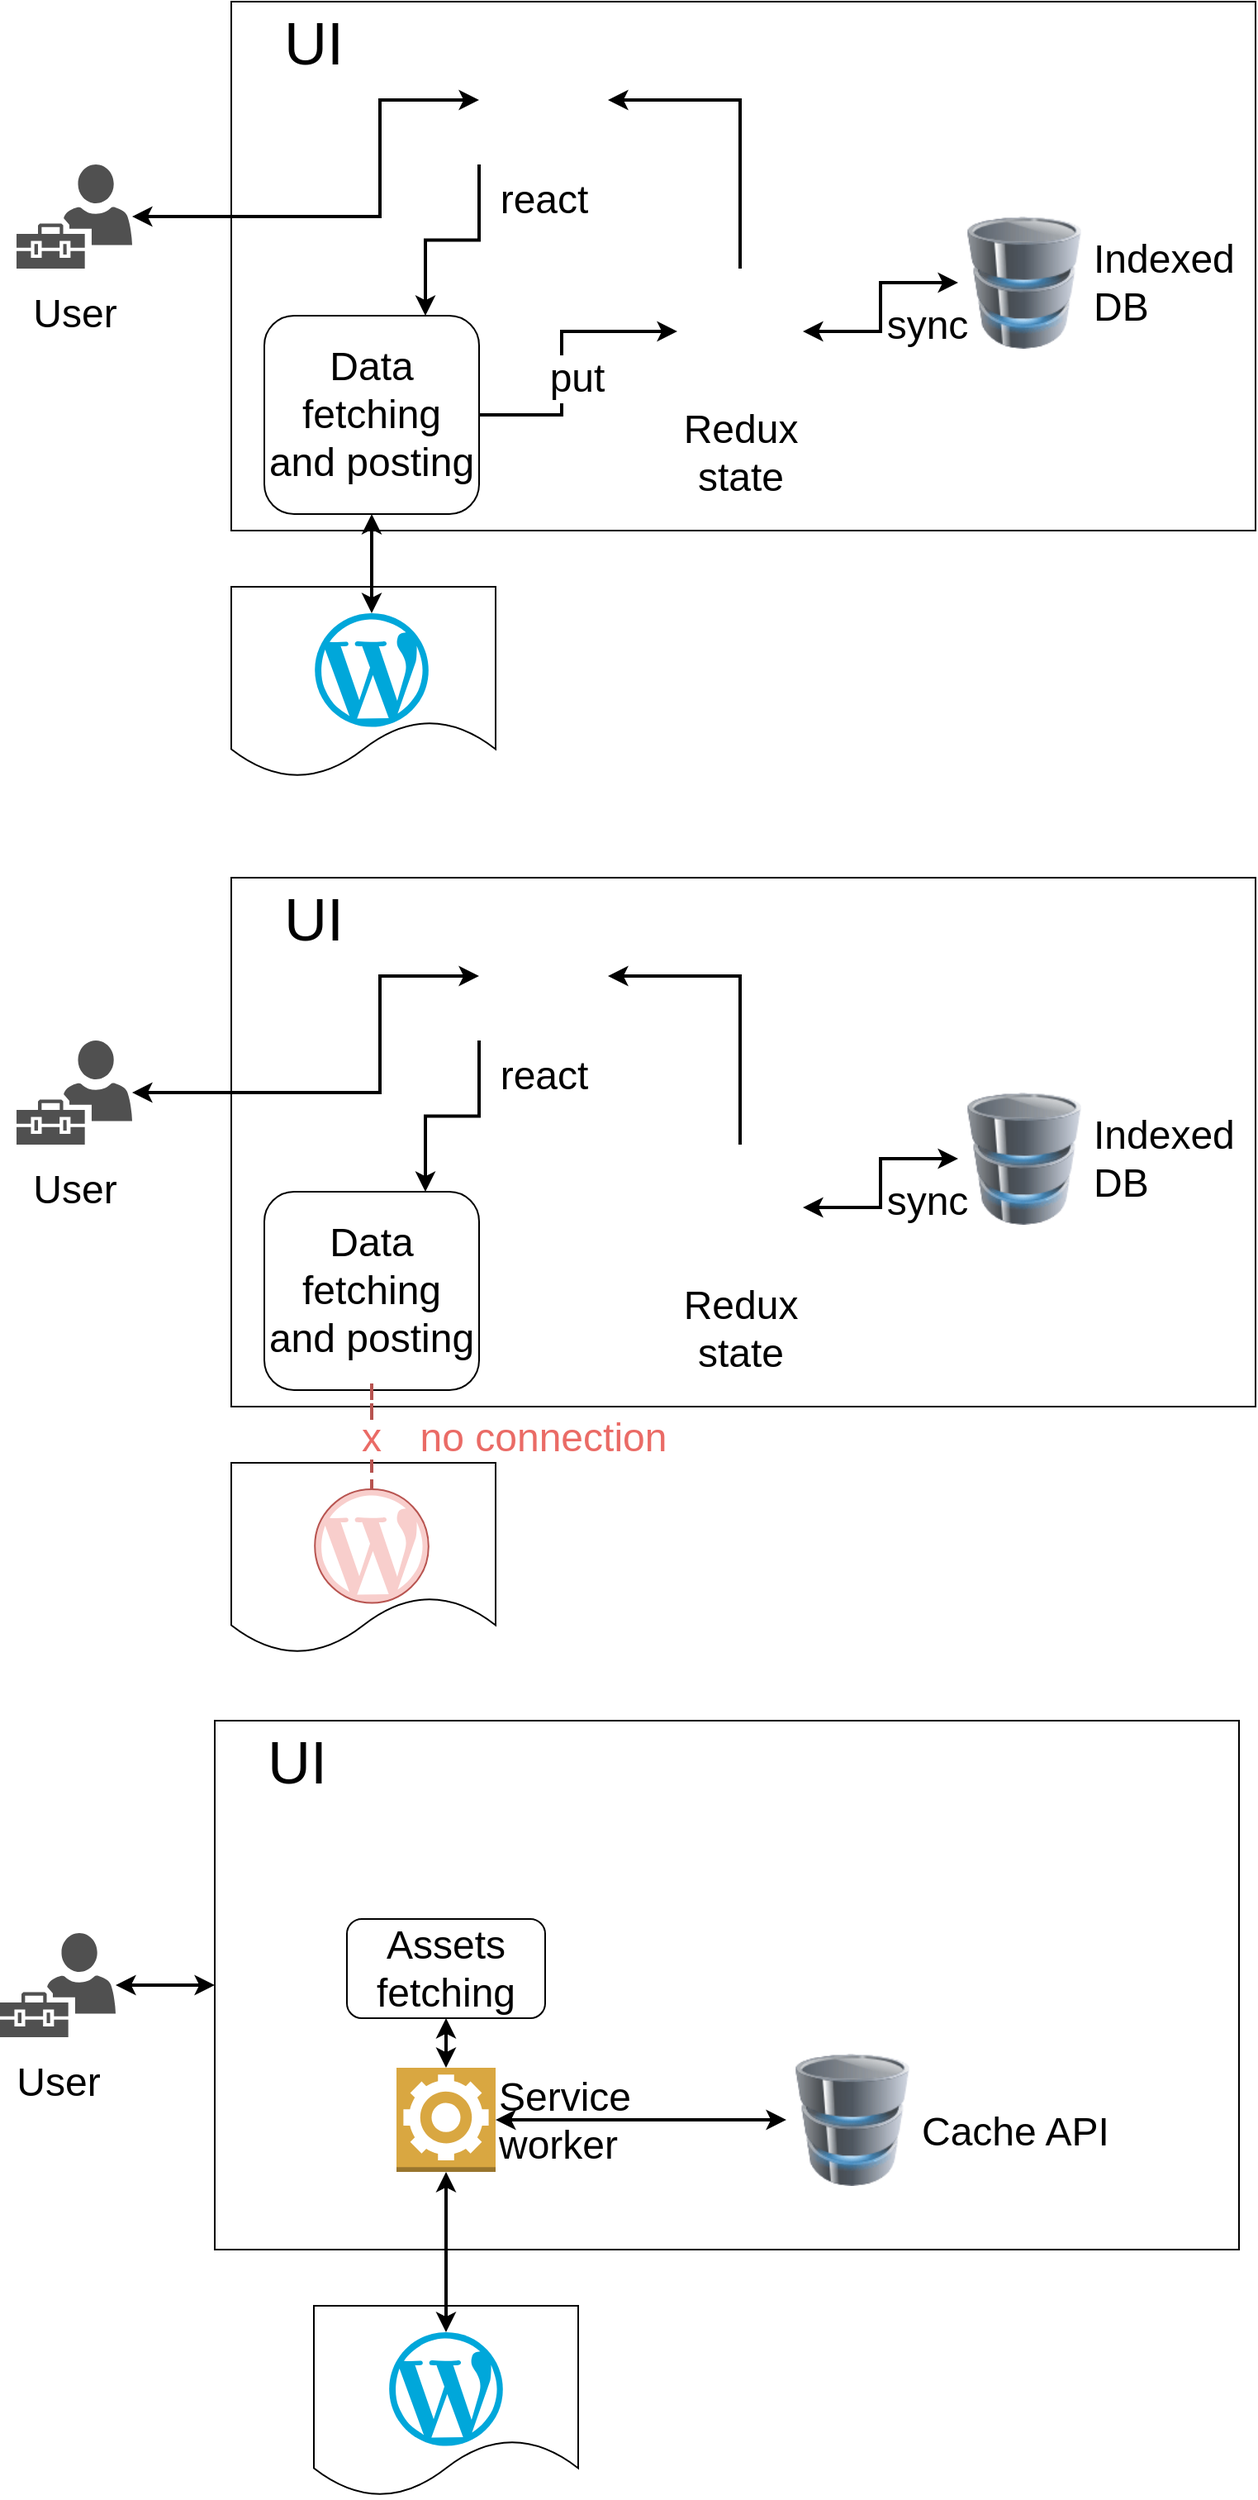 <mxfile version="20.2.3" type="github">
  <diagram id="OkX3KcsTpLMw8p_l1P4A" name="Page-1">
    <mxGraphModel dx="1374" dy="759" grid="1" gridSize="10" guides="1" tooltips="1" connect="1" arrows="1" fold="1" page="1" pageScale="1" pageWidth="850" pageHeight="1100" math="0" shadow="0">
      <root>
        <mxCell id="0" />
        <mxCell id="1" parent="0" />
        <mxCell id="UPDO5P5rNtbZPPXbk3UU-26" value="" style="shape=document;whiteSpace=wrap;html=1;boundedLbl=1;fontSize=24;" vertex="1" parent="1">
          <mxGeometry x="180" y="434" width="160" height="115.6" as="geometry" />
        </mxCell>
        <mxCell id="UPDO5P5rNtbZPPXbk3UU-2" value="" style="rounded=0;whiteSpace=wrap;html=1;fontSize=30;" vertex="1" parent="1">
          <mxGeometry x="180" y="80" width="620" height="320" as="geometry" />
        </mxCell>
        <mxCell id="UPDO5P5rNtbZPPXbk3UU-6" value="&lt;div style=&quot;font-size: 24px;&quot;&gt;Indexed&lt;/div&gt;&lt;div style=&quot;font-size: 24px;&quot;&gt;&lt;font style=&quot;font-size: 24px;&quot;&gt;DB&lt;/font&gt;&lt;/div&gt;" style="image;html=1;image=img/lib/clip_art/computers/Database_128x128.png;fontSize=40;labelPosition=right;verticalLabelPosition=middle;align=left;verticalAlign=middle;" vertex="1" parent="1">
          <mxGeometry x="620" y="210" width="80" height="80" as="geometry" />
        </mxCell>
        <mxCell id="UPDO5P5rNtbZPPXbk3UU-9" style="edgeStyle=orthogonalEdgeStyle;rounded=0;orthogonalLoop=1;jettySize=auto;html=1;fontSize=30;endArrow=classic;endFill=1;strokeWidth=2;entryX=0;entryY=0.5;entryDx=0;entryDy=0;startArrow=classic;startFill=1;" edge="1" parent="1" source="UPDO5P5rNtbZPPXbk3UU-10" target="UPDO5P5rNtbZPPXbk3UU-22">
          <mxGeometry relative="1" as="geometry">
            <mxPoint x="180" y="210" as="targetPoint" />
            <Array as="points">
              <mxPoint x="270" y="210" />
              <mxPoint x="270" y="140" />
            </Array>
          </mxGeometry>
        </mxCell>
        <mxCell id="UPDO5P5rNtbZPPXbk3UU-10" value="&lt;font style=&quot;font-size: 24px;&quot;&gt;User&lt;/font&gt;" style="sketch=0;pointerEvents=1;shadow=0;dashed=0;html=1;strokeColor=none;labelPosition=center;verticalLabelPosition=bottom;verticalAlign=top;align=center;fillColor=#505050;shape=mxgraph.mscae.intune.user_management;fontSize=30;" vertex="1" parent="1">
          <mxGeometry x="50" y="178.5" width="70" height="63" as="geometry" />
        </mxCell>
        <mxCell id="UPDO5P5rNtbZPPXbk3UU-12" value="&lt;font style=&quot;font-size: 36px;&quot;&gt;UI&lt;/font&gt;" style="text;html=1;strokeColor=none;fillColor=none;align=center;verticalAlign=middle;whiteSpace=wrap;rounded=0;fontSize=24;" vertex="1" parent="1">
          <mxGeometry x="200" y="90" width="60" height="30" as="geometry" />
        </mxCell>
        <mxCell id="UPDO5P5rNtbZPPXbk3UU-15" style="edgeStyle=orthogonalEdgeStyle;rounded=0;orthogonalLoop=1;jettySize=auto;html=1;entryX=0;entryY=0.5;entryDx=0;entryDy=0;startArrow=classic;startFill=1;strokeWidth=2;" edge="1" parent="1" source="UPDO5P5rNtbZPPXbk3UU-14" target="UPDO5P5rNtbZPPXbk3UU-6">
          <mxGeometry relative="1" as="geometry" />
        </mxCell>
        <mxCell id="UPDO5P5rNtbZPPXbk3UU-20" value="sync" style="edgeLabel;html=1;align=center;verticalAlign=middle;resizable=0;points=[];fontSize=24;" vertex="1" connectable="0" parent="UPDO5P5rNtbZPPXbk3UU-15">
          <mxGeometry x="-0.171" relative="1" as="geometry">
            <mxPoint x="28" as="offset" />
          </mxGeometry>
        </mxCell>
        <mxCell id="UPDO5P5rNtbZPPXbk3UU-23" style="edgeStyle=orthogonalEdgeStyle;rounded=0;orthogonalLoop=1;jettySize=auto;html=1;entryX=1;entryY=0.5;entryDx=0;entryDy=0;fontSize=24;startArrow=none;startFill=0;strokeWidth=2;exitX=0.5;exitY=0;exitDx=0;exitDy=0;" edge="1" parent="1" source="UPDO5P5rNtbZPPXbk3UU-14" target="UPDO5P5rNtbZPPXbk3UU-22">
          <mxGeometry relative="1" as="geometry">
            <Array as="points">
              <mxPoint x="488" y="140" />
            </Array>
          </mxGeometry>
        </mxCell>
        <mxCell id="UPDO5P5rNtbZPPXbk3UU-14" value="&lt;font style=&quot;font-size: 24px;&quot;&gt;Redux&lt;br&gt; state&lt;/font&gt;" style="shape=image;html=1;verticalAlign=top;verticalLabelPosition=bottom;labelBackgroundColor=#ffffff;imageAspect=0;aspect=fixed;image=https://cdn2.iconfinder.com/data/icons/boxicons-logos/24/bxl-redux-128.png" vertex="1" parent="1">
          <mxGeometry x="450" y="241.5" width="76" height="76" as="geometry" />
        </mxCell>
        <mxCell id="UPDO5P5rNtbZPPXbk3UU-17" style="edgeStyle=orthogonalEdgeStyle;rounded=0;orthogonalLoop=1;jettySize=auto;html=1;fontSize=24;startArrow=none;startFill=0;entryX=0;entryY=0.5;entryDx=0;entryDy=0;strokeWidth=2;exitX=1;exitY=0.5;exitDx=0;exitDy=0;" edge="1" parent="1" source="UPDO5P5rNtbZPPXbk3UU-16" target="UPDO5P5rNtbZPPXbk3UU-14">
          <mxGeometry relative="1" as="geometry">
            <mxPoint x="420" y="256.5" as="targetPoint" />
            <Array as="points">
              <mxPoint x="380" y="330" />
              <mxPoint x="380" y="280" />
            </Array>
          </mxGeometry>
        </mxCell>
        <mxCell id="UPDO5P5rNtbZPPXbk3UU-21" value="put" style="edgeLabel;html=1;align=center;verticalAlign=middle;resizable=0;points=[];fontSize=24;" vertex="1" connectable="0" parent="UPDO5P5rNtbZPPXbk3UU-17">
          <mxGeometry x="-0.152" y="-2" relative="1" as="geometry">
            <mxPoint x="7" as="offset" />
          </mxGeometry>
        </mxCell>
        <mxCell id="UPDO5P5rNtbZPPXbk3UU-19" style="edgeStyle=orthogonalEdgeStyle;rounded=0;orthogonalLoop=1;jettySize=auto;html=1;fontSize=24;startArrow=classic;startFill=1;strokeWidth=2;" edge="1" parent="1" source="UPDO5P5rNtbZPPXbk3UU-16" target="UPDO5P5rNtbZPPXbk3UU-18">
          <mxGeometry relative="1" as="geometry" />
        </mxCell>
        <mxCell id="UPDO5P5rNtbZPPXbk3UU-16" value="&lt;font style=&quot;font-size: 24px;&quot;&gt;Data fetching&lt;br&gt;and posting&lt;br&gt;&lt;/font&gt;" style="rounded=1;whiteSpace=wrap;html=1;" vertex="1" parent="1">
          <mxGeometry x="200" y="270" width="130" height="120" as="geometry" />
        </mxCell>
        <mxCell id="UPDO5P5rNtbZPPXbk3UU-18" value="" style="dashed=0;outlineConnect=0;html=1;align=center;labelPosition=center;verticalLabelPosition=bottom;verticalAlign=top;shape=mxgraph.weblogos.wordpress_2;fillColor=#00A7DA;strokeColor=none;fontSize=24;" vertex="1" parent="1">
          <mxGeometry x="230.6" y="450" width="68.8" height="68.8" as="geometry" />
        </mxCell>
        <mxCell id="UPDO5P5rNtbZPPXbk3UU-25" style="edgeStyle=orthogonalEdgeStyle;rounded=0;orthogonalLoop=1;jettySize=auto;html=1;entryX=0.75;entryY=0;entryDx=0;entryDy=0;fontSize=24;startArrow=none;startFill=0;strokeWidth=2;exitX=0;exitY=1;exitDx=0;exitDy=0;" edge="1" parent="1" source="UPDO5P5rNtbZPPXbk3UU-22" target="UPDO5P5rNtbZPPXbk3UU-16">
          <mxGeometry relative="1" as="geometry" />
        </mxCell>
        <mxCell id="UPDO5P5rNtbZPPXbk3UU-22" value="react" style="shape=image;html=1;verticalAlign=top;verticalLabelPosition=bottom;labelBackgroundColor=#ffffff;imageAspect=0;aspect=fixed;image=https://cdn1.iconfinder.com/data/icons/unicons-line-vol-5/24/react-128.png;fontSize=24;" vertex="1" parent="1">
          <mxGeometry x="330" y="100.5" width="78" height="78" as="geometry" />
        </mxCell>
        <mxCell id="UPDO5P5rNtbZPPXbk3UU-27" value="" style="shape=document;whiteSpace=wrap;html=1;boundedLbl=1;fontSize=24;" vertex="1" parent="1">
          <mxGeometry x="230" y="1474" width="160" height="115.6" as="geometry" />
        </mxCell>
        <mxCell id="UPDO5P5rNtbZPPXbk3UU-28" value="" style="rounded=0;whiteSpace=wrap;html=1;fontSize=30;" vertex="1" parent="1">
          <mxGeometry x="170" y="1120" width="620" height="320" as="geometry" />
        </mxCell>
        <mxCell id="UPDO5P5rNtbZPPXbk3UU-29" value="&lt;font style=&quot;font-size: 24px;&quot;&gt;Cache API&lt;/font&gt;" style="image;html=1;image=img/lib/clip_art/computers/Database_128x128.png;fontSize=40;labelPosition=right;verticalLabelPosition=middle;align=left;verticalAlign=middle;" vertex="1" parent="1">
          <mxGeometry x="516" y="1321.5" width="80" height="80" as="geometry" />
        </mxCell>
        <mxCell id="UPDO5P5rNtbZPPXbk3UU-49" style="edgeStyle=orthogonalEdgeStyle;rounded=0;orthogonalLoop=1;jettySize=auto;html=1;entryX=0;entryY=0.5;entryDx=0;entryDy=0;fontSize=24;startArrow=classic;startFill=1;strokeWidth=2;" edge="1" parent="1" source="UPDO5P5rNtbZPPXbk3UU-31" target="UPDO5P5rNtbZPPXbk3UU-28">
          <mxGeometry relative="1" as="geometry" />
        </mxCell>
        <mxCell id="UPDO5P5rNtbZPPXbk3UU-31" value="&lt;font style=&quot;font-size: 24px;&quot;&gt;User&lt;/font&gt;" style="sketch=0;pointerEvents=1;shadow=0;dashed=0;html=1;strokeColor=none;labelPosition=center;verticalLabelPosition=bottom;verticalAlign=top;align=center;fillColor=#505050;shape=mxgraph.mscae.intune.user_management;fontSize=30;" vertex="1" parent="1">
          <mxGeometry x="40" y="1248.5" width="70" height="63" as="geometry" />
        </mxCell>
        <mxCell id="UPDO5P5rNtbZPPXbk3UU-32" value="&lt;font style=&quot;font-size: 36px;&quot;&gt;UI&lt;/font&gt;" style="text;html=1;strokeColor=none;fillColor=none;align=center;verticalAlign=middle;whiteSpace=wrap;rounded=0;fontSize=24;" vertex="1" parent="1">
          <mxGeometry x="190" y="1130" width="60" height="30" as="geometry" />
        </mxCell>
        <mxCell id="UPDO5P5rNtbZPPXbk3UU-37" style="edgeStyle=orthogonalEdgeStyle;rounded=0;orthogonalLoop=1;jettySize=auto;html=1;fontSize=24;startArrow=classic;startFill=1;strokeWidth=2;exitX=1;exitY=0.5;exitDx=0;exitDy=0;entryX=0;entryY=0.5;entryDx=0;entryDy=0;exitPerimeter=0;" edge="1" parent="1" source="UPDO5P5rNtbZPPXbk3UU-47" target="UPDO5P5rNtbZPPXbk3UU-29">
          <mxGeometry relative="1" as="geometry">
            <mxPoint x="440" y="1319.5" as="targetPoint" />
            <Array as="points">
              <mxPoint x="430" y="1362" />
              <mxPoint x="430" y="1362" />
            </Array>
          </mxGeometry>
        </mxCell>
        <mxCell id="UPDO5P5rNtbZPPXbk3UU-39" style="edgeStyle=orthogonalEdgeStyle;rounded=0;orthogonalLoop=1;jettySize=auto;html=1;fontSize=24;startArrow=classic;startFill=1;strokeWidth=2;" edge="1" parent="1" source="UPDO5P5rNtbZPPXbk3UU-47" target="UPDO5P5rNtbZPPXbk3UU-41">
          <mxGeometry relative="1" as="geometry" />
        </mxCell>
        <mxCell id="UPDO5P5rNtbZPPXbk3UU-40" value="&lt;font style=&quot;font-size: 24px;&quot;&gt;Assets fetching&lt;/font&gt;" style="rounded=1;whiteSpace=wrap;html=1;" vertex="1" parent="1">
          <mxGeometry x="250" y="1240" width="120" height="60" as="geometry" />
        </mxCell>
        <mxCell id="UPDO5P5rNtbZPPXbk3UU-41" value="" style="dashed=0;outlineConnect=0;html=1;align=center;labelPosition=center;verticalLabelPosition=bottom;verticalAlign=top;shape=mxgraph.weblogos.wordpress_2;fillColor=#00A7DA;strokeColor=none;fontSize=24;" vertex="1" parent="1">
          <mxGeometry x="275.6" y="1490" width="68.8" height="68.8" as="geometry" />
        </mxCell>
        <mxCell id="UPDO5P5rNtbZPPXbk3UU-47" value="Service&lt;br&gt; worker" style="outlineConnect=0;dashed=0;verticalLabelPosition=middle;verticalAlign=middle;align=left;html=1;shape=mxgraph.aws3.worker;fillColor=#D9A741;gradientColor=none;fontSize=24;labelPosition=right;" vertex="1" parent="1">
          <mxGeometry x="280" y="1330" width="60" height="63" as="geometry" />
        </mxCell>
        <mxCell id="UPDO5P5rNtbZPPXbk3UU-48" value="" style="edgeStyle=orthogonalEdgeStyle;rounded=0;orthogonalLoop=1;jettySize=auto;html=1;fontSize=24;startArrow=classic;startFill=1;strokeWidth=2;endArrow=classic;endFill=1;" edge="1" parent="1" source="UPDO5P5rNtbZPPXbk3UU-40" target="UPDO5P5rNtbZPPXbk3UU-47">
          <mxGeometry relative="1" as="geometry">
            <mxPoint x="310" y="1370" as="sourcePoint" />
            <mxPoint x="310" y="1490" as="targetPoint" />
          </mxGeometry>
        </mxCell>
        <mxCell id="UPDO5P5rNtbZPPXbk3UU-50" value="" style="shape=image;html=1;verticalAlign=top;verticalLabelPosition=bottom;labelBackgroundColor=#ffffff;imageAspect=0;aspect=fixed;image=https://cdn1.iconfinder.com/data/icons/unicons-line-vol-5/24/react-128.png;fontSize=24;" vertex="1" parent="1">
          <mxGeometry x="270.5" y="1160" width="79" height="79" as="geometry" />
        </mxCell>
        <mxCell id="UPDO5P5rNtbZPPXbk3UU-51" value="" style="shape=document;whiteSpace=wrap;html=1;boundedLbl=1;fontSize=24;" vertex="1" parent="1">
          <mxGeometry x="180" y="964" width="160" height="115.6" as="geometry" />
        </mxCell>
        <mxCell id="UPDO5P5rNtbZPPXbk3UU-52" value="" style="rounded=0;whiteSpace=wrap;html=1;fontSize=30;" vertex="1" parent="1">
          <mxGeometry x="180" y="610" width="620" height="320" as="geometry" />
        </mxCell>
        <mxCell id="UPDO5P5rNtbZPPXbk3UU-53" value="&lt;div style=&quot;font-size: 24px;&quot;&gt;Indexed&lt;/div&gt;&lt;div style=&quot;font-size: 24px;&quot;&gt;&lt;font style=&quot;font-size: 24px;&quot;&gt;DB&lt;/font&gt;&lt;/div&gt;" style="image;html=1;image=img/lib/clip_art/computers/Database_128x128.png;fontSize=40;labelPosition=right;verticalLabelPosition=middle;align=left;verticalAlign=middle;" vertex="1" parent="1">
          <mxGeometry x="620" y="740" width="80" height="80" as="geometry" />
        </mxCell>
        <mxCell id="UPDO5P5rNtbZPPXbk3UU-54" style="edgeStyle=orthogonalEdgeStyle;rounded=0;orthogonalLoop=1;jettySize=auto;html=1;fontSize=30;endArrow=classic;endFill=1;strokeWidth=2;entryX=0;entryY=0.5;entryDx=0;entryDy=0;startArrow=classic;startFill=1;" edge="1" parent="1" source="UPDO5P5rNtbZPPXbk3UU-55" target="UPDO5P5rNtbZPPXbk3UU-67">
          <mxGeometry relative="1" as="geometry">
            <mxPoint x="180" y="740" as="targetPoint" />
            <Array as="points">
              <mxPoint x="270" y="740" />
              <mxPoint x="270" y="670" />
            </Array>
          </mxGeometry>
        </mxCell>
        <mxCell id="UPDO5P5rNtbZPPXbk3UU-55" value="&lt;font style=&quot;font-size: 24px;&quot;&gt;User&lt;/font&gt;" style="sketch=0;pointerEvents=1;shadow=0;dashed=0;html=1;strokeColor=none;labelPosition=center;verticalLabelPosition=bottom;verticalAlign=top;align=center;fillColor=#505050;shape=mxgraph.mscae.intune.user_management;fontSize=30;" vertex="1" parent="1">
          <mxGeometry x="50" y="708.5" width="70" height="63" as="geometry" />
        </mxCell>
        <mxCell id="UPDO5P5rNtbZPPXbk3UU-56" value="&lt;font style=&quot;font-size: 36px;&quot;&gt;UI&lt;/font&gt;" style="text;html=1;strokeColor=none;fillColor=none;align=center;verticalAlign=middle;whiteSpace=wrap;rounded=0;fontSize=24;" vertex="1" parent="1">
          <mxGeometry x="200" y="620" width="60" height="30" as="geometry" />
        </mxCell>
        <mxCell id="UPDO5P5rNtbZPPXbk3UU-57" style="edgeStyle=orthogonalEdgeStyle;rounded=0;orthogonalLoop=1;jettySize=auto;html=1;entryX=0;entryY=0.5;entryDx=0;entryDy=0;startArrow=classic;startFill=1;strokeWidth=2;" edge="1" parent="1" source="UPDO5P5rNtbZPPXbk3UU-60" target="UPDO5P5rNtbZPPXbk3UU-53">
          <mxGeometry relative="1" as="geometry" />
        </mxCell>
        <mxCell id="UPDO5P5rNtbZPPXbk3UU-58" value="sync" style="edgeLabel;html=1;align=center;verticalAlign=middle;resizable=0;points=[];fontSize=24;" vertex="1" connectable="0" parent="UPDO5P5rNtbZPPXbk3UU-57">
          <mxGeometry x="-0.171" relative="1" as="geometry">
            <mxPoint x="28" as="offset" />
          </mxGeometry>
        </mxCell>
        <mxCell id="UPDO5P5rNtbZPPXbk3UU-59" style="edgeStyle=orthogonalEdgeStyle;rounded=0;orthogonalLoop=1;jettySize=auto;html=1;entryX=1;entryY=0.5;entryDx=0;entryDy=0;fontSize=24;startArrow=none;startFill=0;strokeWidth=2;exitX=0.5;exitY=0;exitDx=0;exitDy=0;" edge="1" parent="1" source="UPDO5P5rNtbZPPXbk3UU-60" target="UPDO5P5rNtbZPPXbk3UU-67">
          <mxGeometry relative="1" as="geometry">
            <Array as="points">
              <mxPoint x="488" y="670" />
            </Array>
          </mxGeometry>
        </mxCell>
        <mxCell id="UPDO5P5rNtbZPPXbk3UU-60" value="&lt;font style=&quot;font-size: 24px;&quot;&gt;Redux&lt;br&gt; state&lt;/font&gt;" style="shape=image;html=1;verticalAlign=top;verticalLabelPosition=bottom;labelBackgroundColor=#ffffff;imageAspect=0;aspect=fixed;image=https://cdn2.iconfinder.com/data/icons/boxicons-logos/24/bxl-redux-128.png" vertex="1" parent="1">
          <mxGeometry x="450" y="771.5" width="76" height="76" as="geometry" />
        </mxCell>
        <mxCell id="UPDO5P5rNtbZPPXbk3UU-63" style="edgeStyle=orthogonalEdgeStyle;rounded=0;orthogonalLoop=1;jettySize=auto;html=1;fontSize=24;startArrow=none;startFill=1;strokeWidth=2;dashed=1;fillColor=#f8cecc;strokeColor=#b85450;endArrow=none;endFill=0;" edge="1" parent="1" source="UPDO5P5rNtbZPPXbk3UU-68" target="UPDO5P5rNtbZPPXbk3UU-65">
          <mxGeometry relative="1" as="geometry" />
        </mxCell>
        <mxCell id="UPDO5P5rNtbZPPXbk3UU-64" value="&lt;font style=&quot;font-size: 24px;&quot;&gt;Data fetching&lt;br&gt;and posting&lt;br&gt;&lt;/font&gt;" style="rounded=1;whiteSpace=wrap;html=1;" vertex="1" parent="1">
          <mxGeometry x="200" y="800" width="130" height="120" as="geometry" />
        </mxCell>
        <mxCell id="UPDO5P5rNtbZPPXbk3UU-65" value="" style="dashed=0;outlineConnect=0;html=1;align=center;labelPosition=center;verticalLabelPosition=bottom;verticalAlign=top;shape=mxgraph.weblogos.wordpress_2;fillColor=#f8cecc;strokeColor=#b85450;fontSize=24;" vertex="1" parent="1">
          <mxGeometry x="230.6" y="980" width="68.8" height="68.8" as="geometry" />
        </mxCell>
        <mxCell id="UPDO5P5rNtbZPPXbk3UU-66" style="edgeStyle=orthogonalEdgeStyle;rounded=0;orthogonalLoop=1;jettySize=auto;html=1;entryX=0.75;entryY=0;entryDx=0;entryDy=0;fontSize=24;startArrow=none;startFill=0;strokeWidth=2;exitX=0;exitY=1;exitDx=0;exitDy=0;" edge="1" parent="1" source="UPDO5P5rNtbZPPXbk3UU-67" target="UPDO5P5rNtbZPPXbk3UU-64">
          <mxGeometry relative="1" as="geometry" />
        </mxCell>
        <mxCell id="UPDO5P5rNtbZPPXbk3UU-67" value="react" style="shape=image;html=1;verticalAlign=top;verticalLabelPosition=bottom;labelBackgroundColor=#ffffff;imageAspect=0;aspect=fixed;image=https://cdn1.iconfinder.com/data/icons/unicons-line-vol-5/24/react-128.png;fontSize=24;" vertex="1" parent="1">
          <mxGeometry x="330" y="630.5" width="78" height="78" as="geometry" />
        </mxCell>
        <mxCell id="UPDO5P5rNtbZPPXbk3UU-68" value="&lt;font color=&quot;#EA6B66&quot;&gt;x&lt;/font&gt;" style="text;html=1;strokeColor=none;fillColor=none;align=center;verticalAlign=middle;whiteSpace=wrap;rounded=0;fontSize=24;" vertex="1" parent="1">
          <mxGeometry x="235" y="934" width="60" height="30" as="geometry" />
        </mxCell>
        <mxCell id="UPDO5P5rNtbZPPXbk3UU-69" value="" style="edgeStyle=orthogonalEdgeStyle;rounded=0;orthogonalLoop=1;jettySize=auto;html=1;fontSize=24;startArrow=none;startFill=0;strokeWidth=2;dashed=1;fillColor=#f8cecc;strokeColor=#b85450;endArrow=none;" edge="1" parent="1" source="UPDO5P5rNtbZPPXbk3UU-64" target="UPDO5P5rNtbZPPXbk3UU-68">
          <mxGeometry relative="1" as="geometry">
            <mxPoint x="265" y="920" as="sourcePoint" />
            <mxPoint x="265" y="980" as="targetPoint" />
          </mxGeometry>
        </mxCell>
        <mxCell id="UPDO5P5rNtbZPPXbk3UU-70" value="no connection" style="text;html=1;strokeColor=none;fillColor=none;align=center;verticalAlign=middle;whiteSpace=wrap;rounded=0;fontSize=24;fontColor=#EA6B66;" vertex="1" parent="1">
          <mxGeometry x="279" y="934" width="180" height="30" as="geometry" />
        </mxCell>
      </root>
    </mxGraphModel>
  </diagram>
</mxfile>
